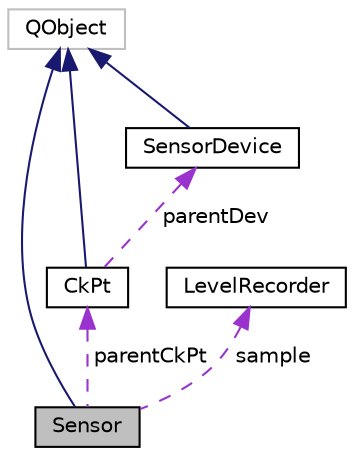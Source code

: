 digraph "Sensor"
{
  edge [fontname="Helvetica",fontsize="10",labelfontname="Helvetica",labelfontsize="10"];
  node [fontname="Helvetica",fontsize="10",shape=record];
  Node2 [label="Sensor",height=0.2,width=0.4,color="black", fillcolor="grey75", style="filled", fontcolor="black"];
  Node3 -> Node2 [dir="back",color="midnightblue",fontsize="10",style="solid"];
  Node3 [label="QObject",height=0.2,width=0.4,color="grey75", fillcolor="white", style="filled"];
  Node4 -> Node2 [dir="back",color="darkorchid3",fontsize="10",style="dashed",label=" sample" ];
  Node4 [label="LevelRecorder",height=0.2,width=0.4,color="black", fillcolor="white", style="filled",URL="$class_level_recorder.html"];
  Node5 -> Node2 [dir="back",color="darkorchid3",fontsize="10",style="dashed",label=" parentCkPt" ];
  Node5 [label="CkPt",height=0.2,width=0.4,color="black", fillcolor="white", style="filled",URL="$class_ck_pt.html"];
  Node3 -> Node5 [dir="back",color="midnightblue",fontsize="10",style="solid"];
  Node6 -> Node5 [dir="back",color="darkorchid3",fontsize="10",style="dashed",label=" parentDev" ];
  Node6 [label="SensorDevice",height=0.2,width=0.4,color="black", fillcolor="white", style="filled",URL="$class_sensor_device.html"];
  Node3 -> Node6 [dir="back",color="midnightblue",fontsize="10",style="solid"];
}
